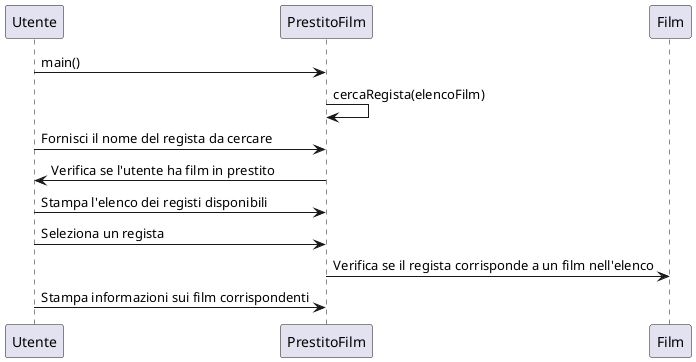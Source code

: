 @startuml cercaRegista
Utente->PrestitoFilm: main()
PrestitoFilm->PrestitoFilm: cercaRegista(elencoFilm)
Utente->PrestitoFilm: Fornisci il nome del regista da cercare
PrestitoFilm->Utente: Verifica se l'utente ha film in prestito
Utente->PrestitoFilm: Stampa l'elenco dei registi disponibili
Utente->PrestitoFilm: Seleziona un regista
PrestitoFilm->Film: Verifica se il regista corrisponde a un film nell'elenco
Utente->PrestitoFilm: Stampa informazioni sui film corrispondenti
@enduml
